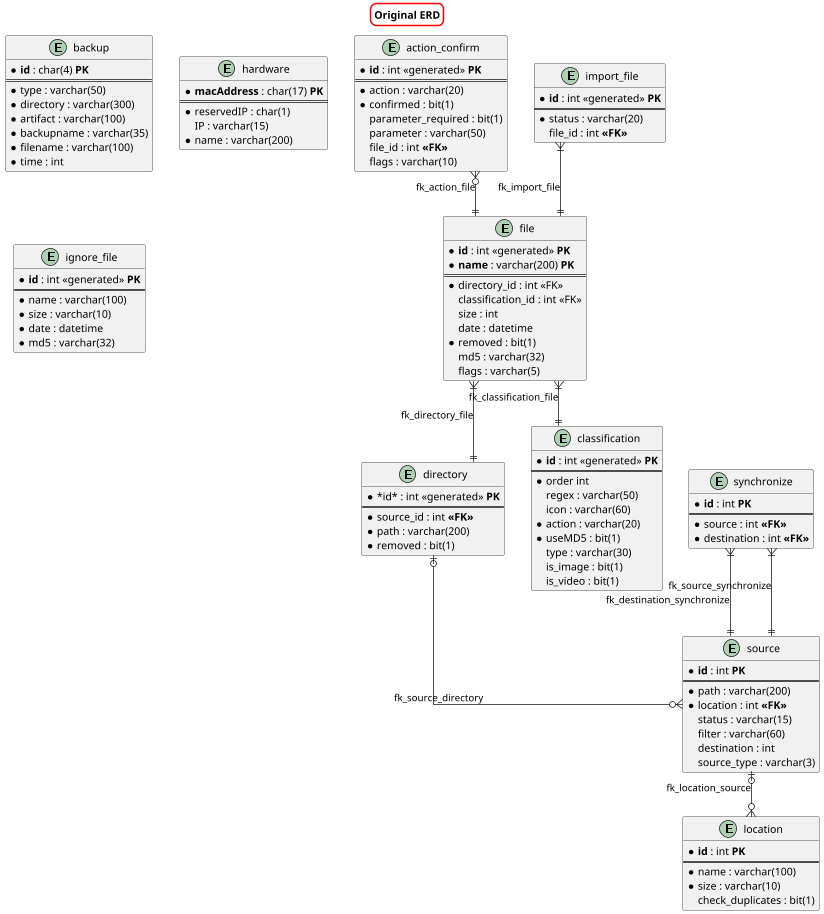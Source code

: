@startuml
skinparam titleBorderRoundCorner 15
skinparam titleBorderThickness 2
skinparam titleBorderColor red
title Original ERD
skinparam linetype ortho
scale 0.75

entity action_confirm {
   * **id** : int <<generated>> **PK**
   ==
   * action : varchar(20)
   * confirmed : bit(1)
   parameter_required : bit(1)
   parameter : varchar(50)
   file_id : int **<<FK>>**
   flags : varchar(10)
}

entity file {
   * **id** : int <<generated>> **PK**
   * **name** : varchar(200) **PK**
   ==
   * directory_id : int <<FK>>
   classification_id : int <<FK>>
   size : int
   date : datetime
   * removed : bit(1)
   md5 : varchar(32)
   flags : varchar(5)
}

entity directory {
  * *id* : int <<generated>> **PK**
  ==
  * source_id : int **<<FK>>**
  * path : varchar(200)
  * removed : bit(1)
}

entity classification {
  * **id** : int <<generated>> **PK**
  ==
  * order int
  regex : varchar(50)
  icon : varchar(60)
  * action : varchar(20)
  * useMD5 : bit(1)
  type : varchar(30)
  is_image : bit(1)
  is_video : bit(1)
}

entity backup {
  * **id** : char(4) **PK**
  ==
  * type : varchar(50)
  * directory : varchar(300)
  * artifact : varchar(100)
  * backupname : varchar(35)
  * filename : varchar(100)
  * time : int
}

entity hardware {
  * **macAddress** : char(17) **PK**
  ==
  * reservedIP : char(1)
  IP : varchar(15)
  * name : varchar(200)
}

entity ignore_file {
  * **id** : int <<generated>> **PK**
  ==
  * name : varchar(100)
  * size : varchar(10)
  * date : datetime
  * md5 : varchar(32)
}

entity import_file {
  * **id** : int <<generated>> **PK**
  ==
  * status : varchar(20)
  file_id : int **<<FK>>**
}

entity location {
  * **id** : int **PK**
  ==
  * name : varchar(100)
  * size : varchar(10)
  check_duplicates : bit(1)
}

entity source {
  * **id** : int **PK**
  ==
  * path : varchar(200)
  * location : int **<<FK>>**
  status : varchar(15)
  filter : varchar(60)
  destination : int
  source_type : varchar(3)
}

entity synchronize {
 * **id** : int **PK**
 ==
 * source : int **<<FK>>**
 * destination : int **<<FK>>**
}

action_confirm }o--|| file : fk_action_file
file }|--|| directory : fk_directory_file
file }|--|| classification : fk_classification_file
import_file }|--|| file : fk_import_file
synchronize }|--|| source : fk_destination_synchronize
synchronize }|--|| source : fk_source_synchronize
source |o--o{ location : fk_location_source
directory |o--o{ source : fk_source_directory
@enduml
